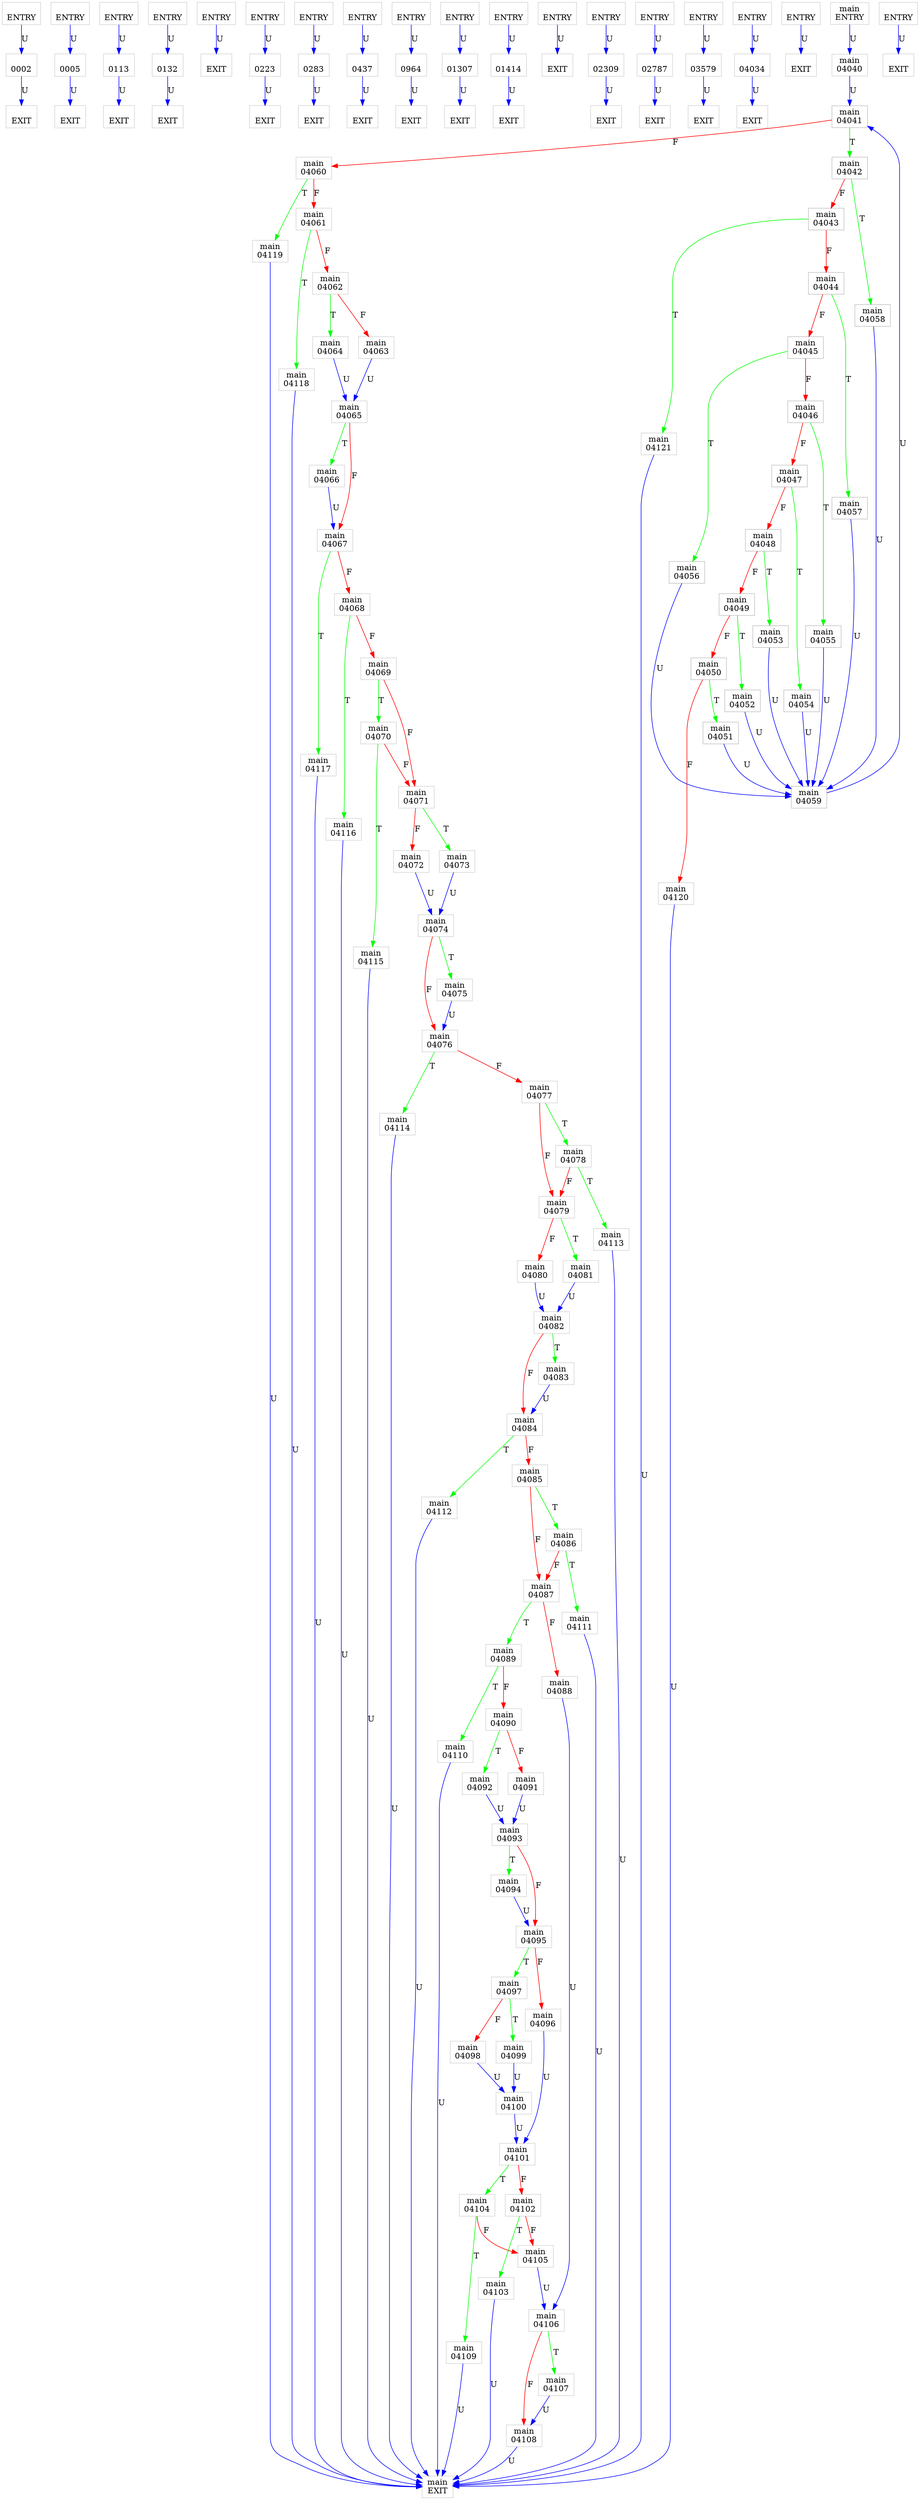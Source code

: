 digraph G
{
 1[label="\nENTRY", color=lightgrey, shape=box];
 2[label="\n0002", color=lightgrey, shape=box];
 3[label="\nEXIT", color=lightgrey, shape=box];
 2 ->  3[color=blue,label="U"];
 1 ->  2[color=blue,label="U"];
 4[label="\nENTRY", color=lightgrey, shape=box];
 5[label="\n0005", color=lightgrey, shape=box];
 6[label="\nEXIT", color=lightgrey, shape=box];
 5 ->  6[color=blue,label="U"];
 4 ->  5[color=blue,label="U"];
 7[label="\nENTRY", color=lightgrey, shape=box];
 8[label="\n0113", color=lightgrey, shape=box];
 9[label="\nEXIT", color=lightgrey, shape=box];
 8 ->  9[color=blue,label="U"];
 7 ->  8[color=blue,label="U"];
 10[label="\nENTRY", color=lightgrey, shape=box];
 11[label="\n0132", color=lightgrey, shape=box];
 12[label="\nEXIT", color=lightgrey, shape=box];
 11 ->  12[color=blue,label="U"];
 10 ->  11[color=blue,label="U"];
 13[label="\nENTRY", color=lightgrey, shape=box];
 14[label="\nEXIT", color=lightgrey, shape=box];
 13 ->  14[color=blue,label="U"];
 15[label="\nENTRY", color=lightgrey, shape=box];
 16[label="\n0223", color=lightgrey, shape=box];
 17[label="\nEXIT", color=lightgrey, shape=box];
 16 ->  17[color=blue,label="U"];
 15 ->  16[color=blue,label="U"];
 18[label="\nENTRY", color=lightgrey, shape=box];
 19[label="\n0283", color=lightgrey, shape=box];
 20[label="\nEXIT", color=lightgrey, shape=box];
 19 ->  20[color=blue,label="U"];
 18 ->  19[color=blue,label="U"];
 21[label="\nENTRY", color=lightgrey, shape=box];
 22[label="\n0437", color=lightgrey, shape=box];
 23[label="\nEXIT", color=lightgrey, shape=box];
 22 ->  23[color=blue,label="U"];
 21 ->  22[color=blue,label="U"];
 24[label="\nENTRY", color=lightgrey, shape=box];
 25[label="\n0964", color=lightgrey, shape=box];
 26[label="\nEXIT", color=lightgrey, shape=box];
 25 ->  26[color=blue,label="U"];
 24 ->  25[color=blue,label="U"];
 27[label="\nENTRY", color=lightgrey, shape=box];
 28[label="\n01307", color=lightgrey, shape=box];
 29[label="\nEXIT", color=lightgrey, shape=box];
 28 ->  29[color=blue,label="U"];
 27 ->  28[color=blue,label="U"];
 30[label="\nENTRY", color=lightgrey, shape=box];
 31[label="\n01414", color=lightgrey, shape=box];
 32[label="\nEXIT", color=lightgrey, shape=box];
 31 ->  32[color=blue,label="U"];
 30 ->  31[color=blue,label="U"];
 33[label="\nENTRY", color=lightgrey, shape=box];
 34[label="\nEXIT", color=lightgrey, shape=box];
 33 ->  34[color=blue,label="U"];
 35[label="\nENTRY", color=lightgrey, shape=box];
 36[label="\n02309", color=lightgrey, shape=box];
 37[label="\nEXIT", color=lightgrey, shape=box];
 36 ->  37[color=blue,label="U"];
 35 ->  36[color=blue,label="U"];
 38[label="\nENTRY", color=lightgrey, shape=box];
 39[label="\n02787", color=lightgrey, shape=box];
 40[label="\nEXIT", color=lightgrey, shape=box];
 39 ->  40[color=blue,label="U"];
 38 ->  39[color=blue,label="U"];
 41[label="\nENTRY", color=lightgrey, shape=box];
 42[label="\n03579", color=lightgrey, shape=box];
 43[label="\nEXIT", color=lightgrey, shape=box];
 42 ->  43[color=blue,label="U"];
 41 ->  42[color=blue,label="U"];
 44[label="\nENTRY", color=lightgrey, shape=box];
 45[label="\n04034", color=lightgrey, shape=box];
 46[label="\nEXIT", color=lightgrey, shape=box];
 45 ->  46[color=blue,label="U"];
 44 ->  45[color=blue,label="U"];
 47[label="\nENTRY", color=lightgrey, shape=box];
 48[label="\nEXIT", color=lightgrey, shape=box];
 47 ->  48[color=blue,label="U"];
 49[label="main\nENTRY", color=lightgrey, shape=box];
 50[label="main\n04040", color=lightgrey, shape=box];
 51[label="main\n04041", color=grey, shape=box];
 52[label="main\n04060", color=lightgrey, shape=box];
 53[label="main\n04061", color=lightgrey, shape=box];
 54[label="main\n04062", color=lightgrey, shape=box];
 55[label="main\n04063", color=lightgrey, shape=box];
 56[label="main\n04065", color=lightgrey, shape=box];
 57[label="main\n04067", color=lightgrey, shape=box];
 58[label="main\n04068", color=lightgrey, shape=box];
 59[label="main\n04069", color=lightgrey, shape=box];
 60[label="main\n04071", color=lightgrey, shape=box];
 61[label="main\n04072", color=lightgrey, shape=box];
 62[label="main\n04074", color=lightgrey, shape=box];
 63[label="main\n04076", color=lightgrey, shape=box];
 64[label="main\n04077", color=lightgrey, shape=box];
 65[label="main\n04079", color=lightgrey, shape=box];
 66[label="main\n04080", color=lightgrey, shape=box];
 67[label="main\n04082", color=lightgrey, shape=box];
 68[label="main\n04084", color=lightgrey, shape=box];
 69[label="main\n04085", color=lightgrey, shape=box];
 70[label="main\n04087", color=lightgrey, shape=box];
 71[label="main\n04088", color=lightgrey, shape=box];
 72[label="main\n04106", color=lightgrey, shape=box];
 73[label="main\n04108", color=lightgrey, shape=box];
 74[label="main\nEXIT", color=lightgrey, shape=box];
 73 ->  74[color=blue,label="U"];
 72 ->  73[color=red,label="F"];
 75[label="main\n04107", color=lightgrey, shape=box];
 75 ->  73[color=blue,label="U"];
 72 ->  75[color=green,label="T"];
 71 ->  72[color=blue,label="U"];
 70 ->  71[color=red,label="F"];
 76[label="main\n04089", color=lightgrey, shape=box];
 77[label="main\n04090", color=lightgrey, shape=box];
 78[label="main\n04091", color=lightgrey, shape=box];
 79[label="main\n04093", color=lightgrey, shape=box];
 80[label="main\n04095", color=lightgrey, shape=box];
 81[label="main\n04096", color=lightgrey, shape=box];
 82[label="main\n04101", color=lightgrey, shape=box];
 83[label="main\n04102", color=lightgrey, shape=box];
 84[label="main\n04105", color=lightgrey, shape=box];
 84 ->  72[color=blue,label="U"];
 83 ->  84[color=red,label="F"];
 85[label="main\n04103", color=lightgrey, shape=box];
 85 ->  74[color=blue,label="U"];
 83 ->  85[color=green,label="T"];
 82 ->  83[color=red,label="F"];
 86[label="main\n04104", color=lightgrey, shape=box];
 86 ->  84[color=red,label="F"];
 87[label="main\n04109", color=lightgrey, shape=box];
 87 ->  74[color=blue,label="U"];
 86 ->  87[color=green,label="T"];
 82 ->  86[color=green,label="T"];
 81 ->  82[color=blue,label="U"];
 80 ->  81[color=red,label="F"];
 88[label="main\n04097", color=lightgrey, shape=box];
 89[label="main\n04098", color=lightgrey, shape=box];
 90[label="main\n04100", color=lightgrey, shape=box];
 90 ->  82[color=blue,label="U"];
 89 ->  90[color=blue,label="U"];
 88 ->  89[color=red,label="F"];
 91[label="main\n04099", color=lightgrey, shape=box];
 91 ->  90[color=blue,label="U"];
 88 ->  91[color=green,label="T"];
 80 ->  88[color=green,label="T"];
 79 ->  80[color=red,label="F"];
 92[label="main\n04094", color=lightgrey, shape=box];
 92 ->  80[color=blue,label="U"];
 79 ->  92[color=green,label="T"];
 78 ->  79[color=blue,label="U"];
 77 ->  78[color=red,label="F"];
 93[label="main\n04092", color=lightgrey, shape=box];
 93 ->  79[color=blue,label="U"];
 77 ->  93[color=green,label="T"];
 76 ->  77[color=red,label="F"];
 94[label="main\n04110", color=lightgrey, shape=box];
 94 ->  74[color=blue,label="U"];
 76 ->  94[color=green,label="T"];
 70 ->  76[color=green,label="T"];
 69 ->  70[color=red,label="F"];
 95[label="main\n04086", color=lightgrey, shape=box];
 95 ->  70[color=red,label="F"];
 96[label="main\n04111", color=lightgrey, shape=box];
 96 ->  74[color=blue,label="U"];
 95 ->  96[color=green,label="T"];
 69 ->  95[color=green,label="T"];
 68 ->  69[color=red,label="F"];
 97[label="main\n04112", color=lightgrey, shape=box];
 97 ->  74[color=blue,label="U"];
 68 ->  97[color=green,label="T"];
 67 ->  68[color=red,label="F"];
 98[label="main\n04083", color=lightgrey, shape=box];
 98 ->  68[color=blue,label="U"];
 67 ->  98[color=green,label="T"];
 66 ->  67[color=blue,label="U"];
 65 ->  66[color=red,label="F"];
 99[label="main\n04081", color=lightgrey, shape=box];
 99 ->  67[color=blue,label="U"];
 65 ->  99[color=green,label="T"];
 64 ->  65[color=red,label="F"];
 100[label="main\n04078", color=lightgrey, shape=box];
 100 ->  65[color=red,label="F"];
 101[label="main\n04113", color=lightgrey, shape=box];
 101 ->  74[color=blue,label="U"];
 100 ->  101[color=green,label="T"];
 64 ->  100[color=green,label="T"];
 63 ->  64[color=red,label="F"];
 102[label="main\n04114", color=lightgrey, shape=box];
 102 ->  74[color=blue,label="U"];
 63 ->  102[color=green,label="T"];
 62 ->  63[color=red,label="F"];
 103[label="main\n04075", color=lightgrey, shape=box];
 103 ->  63[color=blue,label="U"];
 62 ->  103[color=green,label="T"];
 61 ->  62[color=blue,label="U"];
 60 ->  61[color=red,label="F"];
 104[label="main\n04073", color=lightgrey, shape=box];
 104 ->  62[color=blue,label="U"];
 60 ->  104[color=green,label="T"];
 59 ->  60[color=red,label="F"];
 105[label="main\n04070", color=lightgrey, shape=box];
 105 ->  60[color=red,label="F"];
 106[label="main\n04115", color=lightgrey, shape=box];
 106 ->  74[color=blue,label="U"];
 105 ->  106[color=green,label="T"];
 59 ->  105[color=green,label="T"];
 58 ->  59[color=red,label="F"];
 107[label="main\n04116", color=lightgrey, shape=box];
 107 ->  74[color=blue,label="U"];
 58 ->  107[color=green,label="T"];
 57 ->  58[color=red,label="F"];
 108[label="main\n04117", color=lightgrey, shape=box];
 108 ->  74[color=blue,label="U"];
 57 ->  108[color=green,label="T"];
 56 ->  57[color=red,label="F"];
 109[label="main\n04066", color=lightgrey, shape=box];
 109 ->  57[color=blue,label="U"];
 56 ->  109[color=green,label="T"];
 55 ->  56[color=blue,label="U"];
 54 ->  55[color=red,label="F"];
 110[label="main\n04064", color=lightgrey, shape=box];
 110 ->  56[color=blue,label="U"];
 54 ->  110[color=green,label="T"];
 53 ->  54[color=red,label="F"];
 111[label="main\n04118", color=lightgrey, shape=box];
 111 ->  74[color=blue,label="U"];
 53 ->  111[color=green,label="T"];
 52 ->  53[color=red,label="F"];
 112[label="main\n04119", color=lightgrey, shape=box];
 112 ->  74[color=blue,label="U"];
 52 ->  112[color=green,label="T"];
 51 ->  52[color=red,label="F"];
 113[label="main\n04042", color=grey, shape=box];
 114[label="main\n04043", color=grey, shape=box];
 115[label="main\n04044", color=grey, shape=box];
 116[label="main\n04045", color=grey, shape=box];
 117[label="main\n04046", color=grey, shape=box];
 118[label="main\n04047", color=grey, shape=box];
 119[label="main\n04048", color=grey, shape=box];
 120[label="main\n04049", color=grey, shape=box];
 121[label="main\n04050", color=grey, shape=box];
 122[label="main\n04120", color=lightgrey, shape=box];
 122 ->  74[color=blue,label="U"];
 121 ->  122[color=red,label="F"];
 123[label="main\n04051", color=grey, shape=box];
 124[label="main\n04059", color=grey, shape=box];
 124 ->  51[color=blue,label="U"];
 123 ->  124[color=blue,label="U"];
 121 ->  123[color=green,label="T"];
 120 ->  121[color=red,label="F"];
 125[label="main\n04052", color=grey, shape=box];
 125 ->  124[color=blue,label="U"];
 120 ->  125[color=green,label="T"];
 119 ->  120[color=red,label="F"];
 126[label="main\n04053", color=grey, shape=box];
 126 ->  124[color=blue,label="U"];
 119 ->  126[color=green,label="T"];
 118 ->  119[color=red,label="F"];
 127[label="main\n04054", color=grey, shape=box];
 127 ->  124[color=blue,label="U"];
 118 ->  127[color=green,label="T"];
 117 ->  118[color=red,label="F"];
 128[label="main\n04055", color=grey, shape=box];
 128 ->  124[color=blue,label="U"];
 117 ->  128[color=green,label="T"];
 116 ->  117[color=red,label="F"];
 129[label="main\n04056", color=grey, shape=box];
 129 ->  124[color=blue,label="U"];
 116 ->  129[color=green,label="T"];
 115 ->  116[color=red,label="F"];
 130[label="main\n04057", color=grey, shape=box];
 130 ->  124[color=blue,label="U"];
 115 ->  130[color=green,label="T"];
 114 ->  115[color=red,label="F"];
 131[label="main\n04121", color=lightgrey, shape=box];
 131 ->  74[color=blue,label="U"];
 114 ->  131[color=green,label="T"];
 113 ->  114[color=red,label="F"];
 132[label="main\n04058", color=grey, shape=box];
 132 ->  124[color=blue,label="U"];
 113 ->  132[color=green,label="T"];
 51 ->  113[color=green,label="T"];
 50 ->  51[color=blue,label="U"];
 49 ->  50[color=blue,label="U"];
 133[label="\nENTRY", color=lightgrey, shape=box];
 134[label="\nEXIT", color=lightgrey, shape=box];
 133 ->  134[color=blue,label="U"];
}
